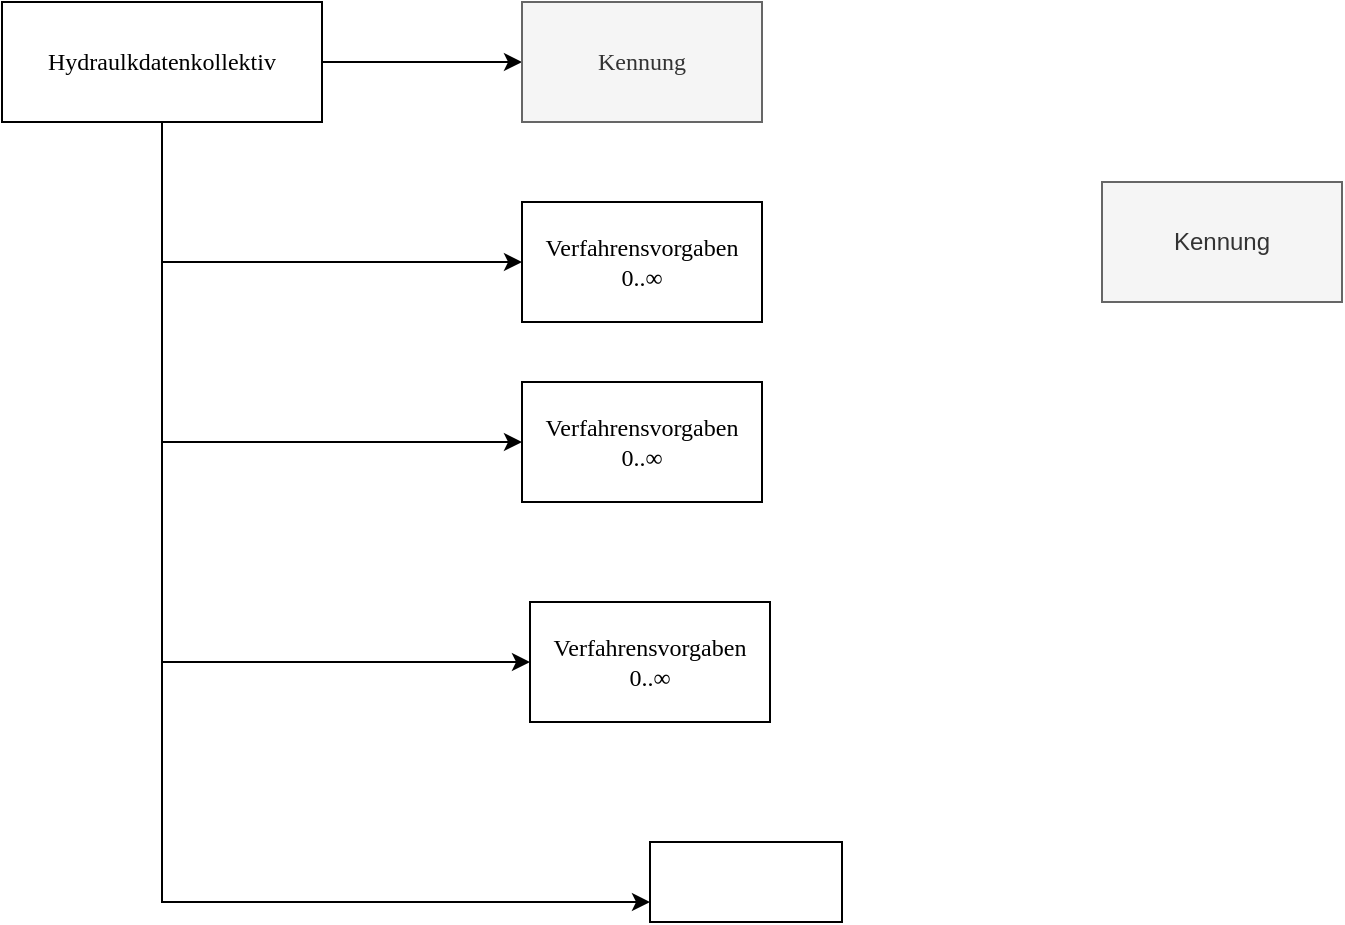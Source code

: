 <mxfile version="26.2.13">
  <diagram name="Seite-1" id="kiRcYdykQpiXVtvCCH_o">
    <mxGraphModel dx="1896" dy="1198" grid="1" gridSize="10" guides="1" tooltips="1" connect="1" arrows="1" fold="1" page="1" pageScale="1" pageWidth="827" pageHeight="1169" math="0" shadow="0">
      <root>
        <mxCell id="0" />
        <mxCell id="1" parent="0" />
        <mxCell id="iKRK4WftCPjV4v0DSpR1-3" value="" style="edgeStyle=orthogonalEdgeStyle;rounded=0;orthogonalLoop=1;jettySize=auto;html=1;" parent="1" source="iKRK4WftCPjV4v0DSpR1-1" target="iKRK4WftCPjV4v0DSpR1-2" edge="1">
          <mxGeometry relative="1" as="geometry" />
        </mxCell>
        <mxCell id="iKRK4WftCPjV4v0DSpR1-5" value="" style="edgeStyle=orthogonalEdgeStyle;rounded=0;orthogonalLoop=1;jettySize=auto;html=1;" parent="1" source="iKRK4WftCPjV4v0DSpR1-1" target="iKRK4WftCPjV4v0DSpR1-4" edge="1">
          <mxGeometry relative="1" as="geometry">
            <Array as="points">
              <mxPoint x="120" y="590" />
            </Array>
          </mxGeometry>
        </mxCell>
        <object label="Hydraulkdatenkollektiv" gumo="" id="iKRK4WftCPjV4v0DSpR1-1">
          <mxCell style="rounded=0;whiteSpace=wrap;html=1;fontFamily=Latin Modern;" parent="1" vertex="1">
            <mxGeometry x="40" y="140" width="160" height="60" as="geometry" />
          </mxCell>
        </object>
        <mxCell id="iKRK4WftCPjV4v0DSpR1-2" value="&lt;div&gt;Kennung&lt;/div&gt;" style="whiteSpace=wrap;html=1;rounded=0;fillColor=#f5f5f5;fontColor=#333333;strokeColor=#666666;fontFamily=Latin Modern;" parent="1" vertex="1">
          <mxGeometry x="300" y="140" width="120" height="60" as="geometry" />
        </mxCell>
        <mxCell id="iKRK4WftCPjV4v0DSpR1-4" value="" style="rounded=0;whiteSpace=wrap;html=1;" parent="1" vertex="1">
          <mxGeometry x="364" y="560" width="96" height="40" as="geometry" />
        </mxCell>
        <mxCell id="RGeOCi0uQSU0HmTcbR4D-1" value="&lt;div&gt;Kennung&lt;/div&gt;" style="whiteSpace=wrap;html=1;rounded=0;fillColor=#f5f5f5;fontColor=#333333;strokeColor=#666666;" vertex="1" parent="1">
          <mxGeometry x="590" y="230" width="120" height="60" as="geometry" />
        </mxCell>
        <mxCell id="RGeOCi0uQSU0HmTcbR4D-2" value="&lt;div&gt;Verfahrensvorgaben&lt;/div&gt;&lt;div&gt;0..∞&lt;/div&gt;" style="rounded=0;whiteSpace=wrap;html=1;fontFamily=Latin Modern;" vertex="1" parent="1">
          <mxGeometry x="300" y="240" width="120" height="60" as="geometry" />
        </mxCell>
        <mxCell id="RGeOCi0uQSU0HmTcbR4D-3" value="" style="endArrow=classic;html=1;rounded=0;entryX=0;entryY=0.5;entryDx=0;entryDy=0;" edge="1" parent="1" target="RGeOCi0uQSU0HmTcbR4D-2">
          <mxGeometry width="50" height="50" relative="1" as="geometry">
            <mxPoint x="120" y="270" as="sourcePoint" />
            <mxPoint x="400" y="310" as="targetPoint" />
          </mxGeometry>
        </mxCell>
        <mxCell id="RGeOCi0uQSU0HmTcbR4D-5" value="&lt;div&gt;Verfahrensvorgaben&lt;/div&gt;&lt;div&gt;0..∞&lt;/div&gt;" style="rounded=0;whiteSpace=wrap;html=1;fontFamily=Latin Modern;" vertex="1" parent="1">
          <mxGeometry x="304" y="440" width="120" height="60" as="geometry" />
        </mxCell>
        <mxCell id="RGeOCi0uQSU0HmTcbR4D-6" value="" style="endArrow=classic;html=1;rounded=0;entryX=0;entryY=0.5;entryDx=0;entryDy=0;" edge="1" target="RGeOCi0uQSU0HmTcbR4D-5" parent="1">
          <mxGeometry width="50" height="50" relative="1" as="geometry">
            <mxPoint x="120" y="470" as="sourcePoint" />
            <mxPoint x="410" y="320" as="targetPoint" />
          </mxGeometry>
        </mxCell>
        <mxCell id="RGeOCi0uQSU0HmTcbR4D-7" value="&lt;div&gt;Verfahrensvorgaben&lt;/div&gt;&lt;div&gt;0..∞&lt;/div&gt;" style="rounded=0;whiteSpace=wrap;html=1;fontFamily=Latin Modern;" vertex="1" parent="1">
          <mxGeometry x="300" y="330" width="120" height="60" as="geometry" />
        </mxCell>
        <mxCell id="RGeOCi0uQSU0HmTcbR4D-8" value="" style="endArrow=classic;html=1;rounded=0;entryX=0;entryY=0.5;entryDx=0;entryDy=0;" edge="1" target="RGeOCi0uQSU0HmTcbR4D-7" parent="1">
          <mxGeometry width="50" height="50" relative="1" as="geometry">
            <mxPoint x="120" y="360" as="sourcePoint" />
            <mxPoint x="420" y="330" as="targetPoint" />
          </mxGeometry>
        </mxCell>
      </root>
    </mxGraphModel>
  </diagram>
</mxfile>

